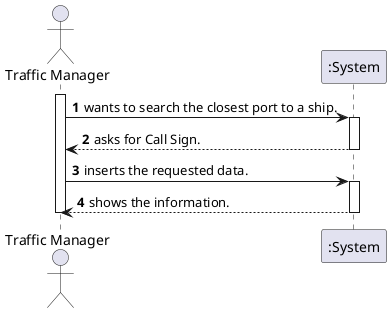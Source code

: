 @startuml
autonumber

actor "Traffic Manager" as TM
participant ":System" as S

activate TM

TM-> S: wants to search the closest port to a ship.
activate S
S --> TM:  asks for Call Sign.
deactivate S
TM-> S: inserts the requested data.
activate S
S --> TM: shows the information.
deactivate S

deactivate TM
@enduml